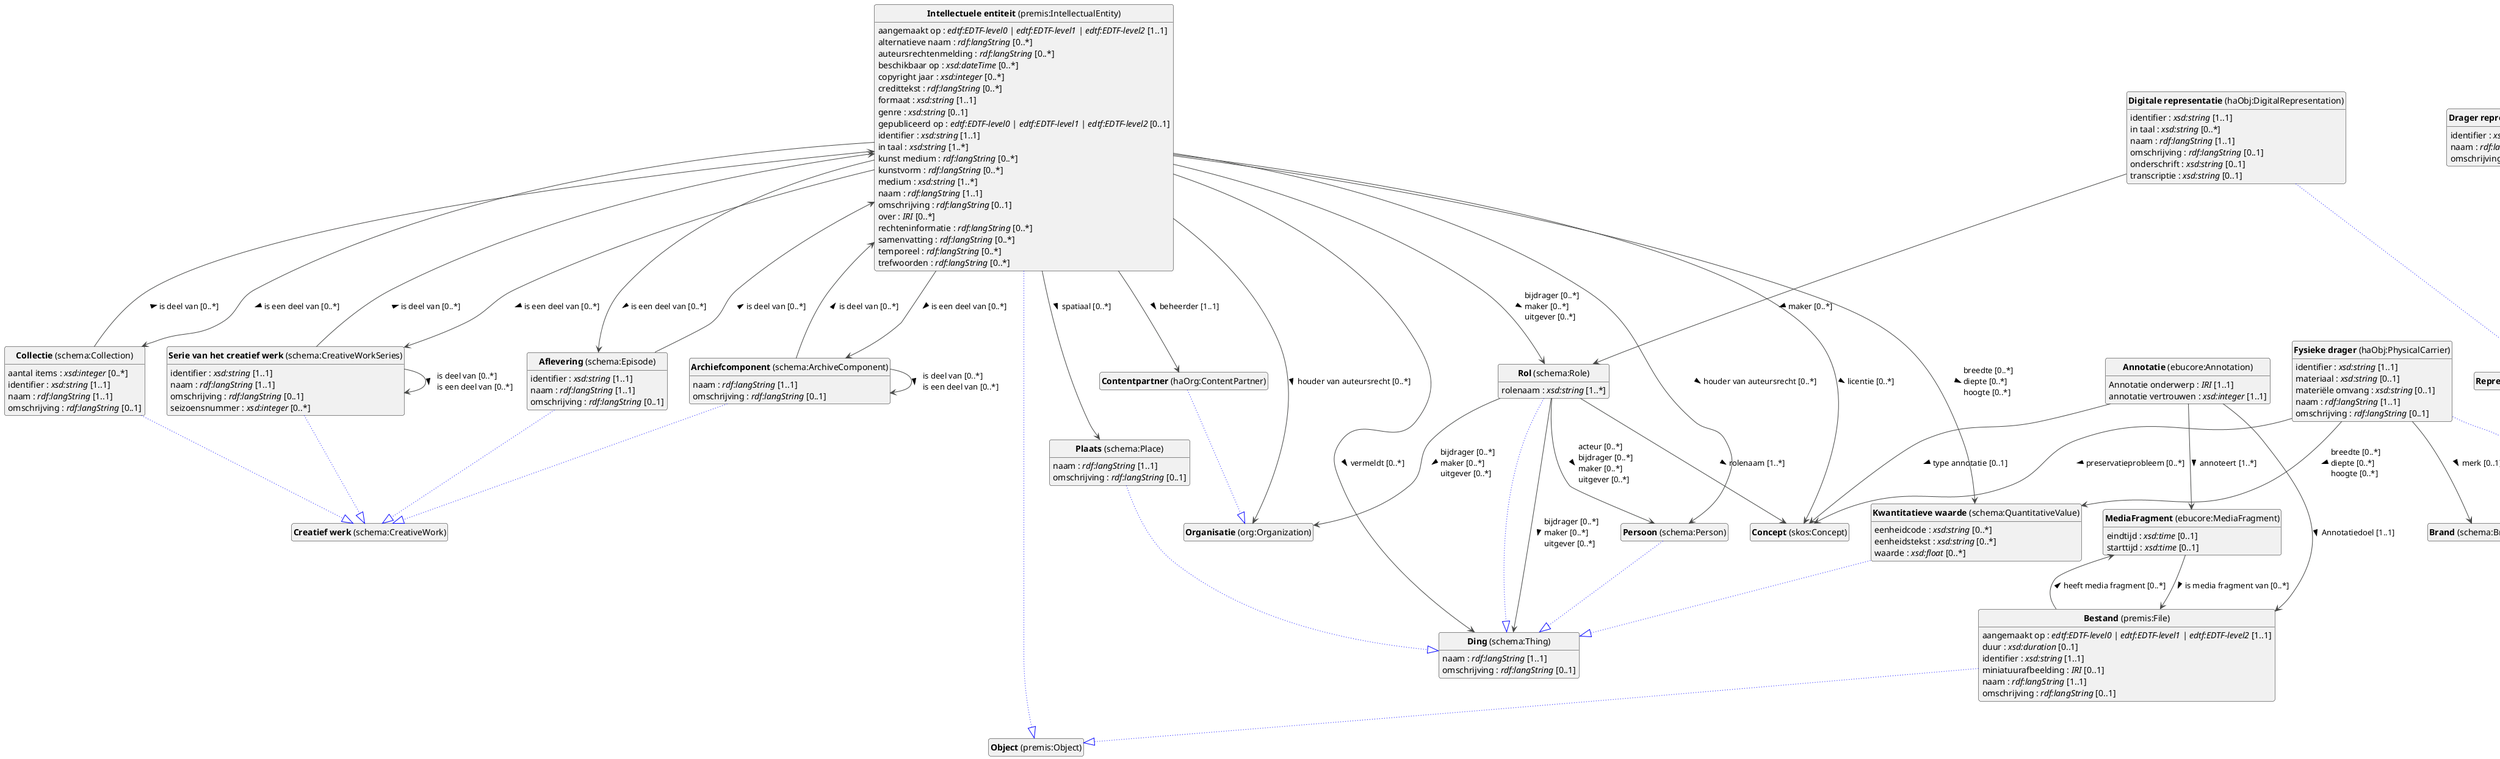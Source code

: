 @startuml
!theme vibrant
skinparam classFontSize 14
!define LIGHTORANGE
skinparam componentStyle uml2
skinparam wrapMessageWidth 1000
skinparam wrapWidth 1000
' skinparam ArrowColor #Maroon
' Remove shadows
skinparam shadowing false
'skinparam linetype polyline
skinparam ArrowMessageAlignment left
top to bottom direction


class "<b>MediaFragment</b> (ebucore:MediaFragment)" as ebucore_MediaFragment [[#ebucore%3AMediaFragment]]
class "<b>Brand</b> (schema:Brand)" as schema_Brand [[../../events/nl#schema%3ABrand]]
class "<b>ClosedCaptioning</b> (ebucore:ClosedCaptioning)" as ebucore_ClosedCaptioning [[#ebucore%3AClosedCaptioning]]
class "<b>Aflevering</b> (schema:Episode)" as schema_Episode [[#schema%3AEpisode]]
class "<b>Creatief werk</b> (schema:CreativeWork)" as schema_CreativeWork [[#schema%3ACreativeWork]]
class "<b>Annotatie</b> (ebucore:Annotation)" as ebucore_Annotation [[#ebucore%3AAnnotation]]
class "<b>Archiefcomponent</b> (schema:ArchiveComponent)" as schema_ArchiveComponent [[#schema%3AArchiveComponent]]
class "<b>Creatief werk</b> (schema:CreativeWork)" as schema_CreativeWork [[#schema%3ACreativeWork]]
class "<b>Bestand</b> (premis:File)" as premis_File [[#premis%3AFile]]
class "<b>Object</b> (premis:Object)" as premis_Object [[#premis%3AObject]]
class "<b>Collectie</b> (schema:Collection)" as schema_Collection [[#schema%3ACollection]]
class "<b>Creatief werk</b> (schema:CreativeWork)" as schema_CreativeWork [[#schema%3ACreativeWork]]
class "<b>Concept</b> (skos:Concept)" as skos_Concept [[../../terms/nl#skos%3AConcept]]
class "<b>Contentpartner</b> (haOrg:ContentPartner)" as haOrg_ContentPartner [[../../organizations/nl#haOrg%3AContentPartner]]
class "<b>Organisatie</b> (org:Organization)" as org_Organization [[#org%3AOrganization]]
class "<b>Digitale representatie</b> (haObj:DigitalRepresentation)" as haObj_DigitalRepresentation [[#haObj%3ADigitalRepresentation]]
class "<b>Representatie</b> (premis:Representation)" as premis_Representation [[#premis%3ARepresentation]]
class "<b>Ding</b> (schema:Thing)" as schema_Thing [[#schema%3AThing]]
class "<b>Drager representatie</b> (haObj:CarrierRepresentation)" as haObj_CarrierRepresentation [[#haObj%3ACarrierRepresentation]]
class "<b>Representatie</b> (premis:Representation)" as premis_Representation [[#premis%3ARepresentation]]
class "<b>Fysieke drager</b> (haObj:PhysicalCarrier)" as haObj_PhysicalCarrier [[#haObj%3APhysicalCarrier]]
class "<b>Opslagplaats</b> (premis:StorageLocation)" as premis_StorageLocation [[#premis%3AStorageLocation]]
class "<b>Intellectuele entiteit</b> (premis:IntellectualEntity)" as premis_IntellectualEntity [[#premis%3AIntellectualEntity]]
class "<b>Object</b> (premis:Object)" as premis_Object [[#premis%3AObject]]
class "<b>Kwantitatieve waarde</b> (schema:QuantitativeValue)" as schema_QuantitativeValue [[#schema%3AQuantitativeValue]]
class "<b>Ding</b> (schema:Thing)" as schema_Thing [[#schema%3AThing]]
class "<b>Organisatie</b> (org:Organization)" as org_Organization [[../../organizations/nl#org%3AOrganization]]
class "<b>Persoon</b> (schema:Person)" as schema_Person [[../../organizations/nl#schema%3APerson]]
class "<b>Ding</b> (schema:Thing)" as schema_Thing [[#schema%3AThing]]
class "<b>Plaats</b> (schema:Place)" as schema_Place [[#schema%3APlace]]
class "<b>Ding</b> (schema:Thing)" as schema_Thing [[#schema%3AThing]]
class "<b>Rol</b> (schema:Role)" as schema_Role [[#schema%3ARole]]
class "<b>Ding</b> (schema:Thing)" as schema_Thing [[#schema%3AThing]]
class "<b>Serie van het creatief werk</b> (schema:CreativeWorkSeries)" as schema_CreativeWorkSeries [[#schema%3ACreativeWorkSeries]]
class "<b>Creatief werk</b> (schema:CreativeWork)" as schema_CreativeWork [[#schema%3ACreativeWork]]


ebucore_MediaFragment : eindtijd : <i>xsd:time</i> [0..1]
ebucore_MediaFragment : starttijd : <i>xsd:time</i> [0..1]
ebucore_MediaFragment --> premis_File :is media fragment van [0..*]  > 






schema_Episode --|> schema_CreativeWork #blue;line.dotted;text:blue

schema_Episode : identifier : <i>xsd:string</i> [1..1]
schema_Episode : naam : <i>rdf:langString</i> [1..1]
schema_Episode : omschrijving : <i>rdf:langString</i> [0..1]
schema_Episode --> premis_IntellectualEntity :is deel van [0..*]  > 




ebucore_Annotation : Annotatie onderwerp : <i>IRI</i> [1..1]
ebucore_Annotation : annotatie vertrouwen : <i>xsd:integer</i> [1..1]

ebucore_Annotation --> ebucore_MediaFragment :annoteert [1..*]  > 
ebucore_Annotation --> premis_File :Annotatiedoel [1..1]  > 
ebucore_Annotation --> skos_Concept :type annotatie [0..1]  > 


schema_ArchiveComponent --|> schema_CreativeWork #blue;line.dotted;text:blue

schema_ArchiveComponent : naam : <i>rdf:langString</i> [1..1]
schema_ArchiveComponent : omschrijving : <i>rdf:langString</i> [0..1]
schema_ArchiveComponent --> premis_IntellectualEntity :is deel van [0..*]  > 

schema_ArchiveComponent --> schema_ArchiveComponent :is deel van [0..*]  \lis een deel van [0..*]  > 

premis_File --|> premis_Object #blue;line.dotted;text:blue

premis_File : aangemaakt op : <i>edtf:EDTF-level0 | edtf:EDTF-level1 | edtf:EDTF-level2</i> [1..1]
premis_File : duur : <i>xsd:duration</i> [0..1]
premis_File : identifier : <i>xsd:string</i> [1..1]
premis_File : miniatuurafbeelding : <i>IRI</i> [0..1]
premis_File : naam : <i>rdf:langString</i> [1..1]
premis_File : omschrijving : <i>rdf:langString</i> [0..1]

premis_File --> ebucore_MediaFragment :heeft media fragment [0..*]  > 







schema_Collection --|> schema_CreativeWork #blue;line.dotted;text:blue

schema_Collection : aantal items : <i>xsd:integer</i> [0..*]
schema_Collection : identifier : <i>xsd:string</i> [1..1]
schema_Collection : naam : <i>rdf:langString</i> [1..1]
schema_Collection : omschrijving : <i>rdf:langString</i> [0..1]
schema_Collection --> premis_IntellectualEntity :is deel van [0..*]  > 






haOrg_ContentPartner --|> org_Organization #blue;line.dotted;text:blue


haObj_DigitalRepresentation --|> premis_Representation #blue;line.dotted;text:blue

haObj_DigitalRepresentation : identifier : <i>xsd:string</i> [1..1]
haObj_DigitalRepresentation : in taal : <i>xsd:string</i> [0..*]
haObj_DigitalRepresentation : naam : <i>rdf:langString</i> [1..1]
haObj_DigitalRepresentation : omschrijving : <i>rdf:langString</i> [0..1]
haObj_DigitalRepresentation : onderschrift : <i>xsd:string</i> [0..1]
haObj_DigitalRepresentation : transcriptie : <i>xsd:string</i> [0..1]

haObj_DigitalRepresentation --> schema_Role :maker [0..*]  > 



schema_Thing : naam : <i>rdf:langString</i> [1..1]
schema_Thing : omschrijving : <i>rdf:langString</i> [0..1]


haObj_CarrierRepresentation --|> premis_Representation #blue;line.dotted;text:blue

haObj_CarrierRepresentation : identifier : <i>xsd:string</i> [1..1]
haObj_CarrierRepresentation : naam : <i>rdf:langString</i> [1..1]
haObj_CarrierRepresentation : omschrijving : <i>rdf:langString</i> [0..1]



haObj_PhysicalCarrier --|> premis_StorageLocation #blue;line.dotted;text:blue

haObj_PhysicalCarrier : identifier : <i>xsd:string</i> [1..1]
haObj_PhysicalCarrier : materiaal : <i>xsd:string</i> [0..1]
haObj_PhysicalCarrier : materiële omvang : <i>xsd:string</i> [0..1]
haObj_PhysicalCarrier : naam : <i>rdf:langString</i> [1..1]
haObj_PhysicalCarrier : omschrijving : <i>rdf:langString</i> [0..1]

haObj_PhysicalCarrier --> schema_Brand :merk [0..1]  > 
haObj_PhysicalCarrier --> schema_QuantitativeValue :breedte [0..*]  \ldiepte [0..*]  \lhoogte [0..*]  > 
haObj_PhysicalCarrier --> skos_Concept :preservatieprobleem [0..*]  > 


premis_IntellectualEntity --|> premis_Object #blue;line.dotted;text:blue

premis_IntellectualEntity : aangemaakt op : <i>edtf:EDTF-level0 | edtf:EDTF-level1 | edtf:EDTF-level2</i> [1..1]
premis_IntellectualEntity : alternatieve naam : <i>rdf:langString</i> [0..*]
premis_IntellectualEntity : auteursrechtenmelding : <i>rdf:langString</i> [0..*]
premis_IntellectualEntity : beschikbaar op : <i>xsd:dateTime</i> [0..*]
premis_IntellectualEntity : copyright jaar : <i>xsd:integer</i> [0..*]
premis_IntellectualEntity : credittekst : <i>rdf:langString</i> [0..*]
premis_IntellectualEntity : formaat : <i>xsd:string</i> [1..1]
premis_IntellectualEntity : genre : <i>xsd:string</i> [0..1]
premis_IntellectualEntity : gepubliceerd op : <i>edtf:EDTF-level0 | edtf:EDTF-level1 | edtf:EDTF-level2</i> [0..1]
premis_IntellectualEntity : identifier : <i>xsd:string</i> [1..1]
premis_IntellectualEntity : in taal : <i>xsd:string</i> [1..*]
premis_IntellectualEntity : kunst medium : <i>rdf:langString</i> [0..*]
premis_IntellectualEntity : kunstvorm : <i>rdf:langString</i> [0..*]
premis_IntellectualEntity : medium : <i>xsd:string</i> [1..*]
premis_IntellectualEntity : naam : <i>rdf:langString</i> [1..1]
premis_IntellectualEntity : omschrijving : <i>rdf:langString</i> [0..1]
premis_IntellectualEntity : over : <i>IRI</i> [0..*]
premis_IntellectualEntity : rechteninformatie : <i>rdf:langString</i> [0..*]
premis_IntellectualEntity : samenvatting : <i>rdf:langString</i> [0..*]
premis_IntellectualEntity : temporeel : <i>rdf:langString</i> [0..*]
premis_IntellectualEntity : trefwoorden : <i>rdf:langString</i> [0..*]




premis_IntellectualEntity --> haOrg_ContentPartner :beheerder [1..1]  > 
premis_IntellectualEntity --> org_Organization :houder van auteursrecht [0..*]  > 

premis_IntellectualEntity --> schema_ArchiveComponent :is een deel van [0..*]  > 
premis_IntellectualEntity --> schema_Collection :is een deel van [0..*]  > 
premis_IntellectualEntity --> schema_CreativeWorkSeries :is een deel van [0..*]  > 
premis_IntellectualEntity --> schema_Episode :is een deel van [0..*]  > 
premis_IntellectualEntity --> schema_Person :houder van auteursrecht [0..*]  > 
premis_IntellectualEntity --> schema_Place :spatiaal [0..*]  > 
premis_IntellectualEntity --> schema_QuantitativeValue :breedte [0..*]  \ldiepte [0..*]  \lhoogte [0..*]  > 
premis_IntellectualEntity --> schema_Role :bijdrager [0..*]  \lmaker [0..*]  \luitgever [0..*]  > 
premis_IntellectualEntity --> schema_Thing :vermeldt [0..*]  > 
premis_IntellectualEntity --> skos_Concept :licentie [0..*]  > 




schema_QuantitativeValue --|> schema_Thing #blue;line.dotted;text:blue

schema_QuantitativeValue : eenheidcode : <i>xsd:string</i> [0..*]
schema_QuantitativeValue : eenheidstekst : <i>xsd:string</i> [0..*]
schema_QuantitativeValue : waarde : <i>xsd:float</i> [0..*]





schema_Person --|> schema_Thing #blue;line.dotted;text:blue


schema_Place --|> schema_Thing #blue;line.dotted;text:blue

schema_Place : naam : <i>rdf:langString</i> [1..1]
schema_Place : omschrijving : <i>rdf:langString</i> [0..1]


schema_Role --|> schema_Thing #blue;line.dotted;text:blue

schema_Role : rolenaam : <i>xsd:string</i> [1..*]
schema_Role --> org_Organization :bijdrager [0..*]  \lmaker [0..*]  \luitgever [0..*]  > 
schema_Role --> schema_Person :acteur [0..*]  \lbijdrager [0..*]  \lmaker [0..*]  \luitgever [0..*]  > 
schema_Role --> schema_Thing :bijdrager [0..*]  \lmaker [0..*]  \luitgever [0..*]  > 
schema_Role --> skos_Concept :rolenaam [1..*]  > 


schema_CreativeWorkSeries --|> schema_CreativeWork #blue;line.dotted;text:blue

schema_CreativeWorkSeries : identifier : <i>xsd:string</i> [1..1]
schema_CreativeWorkSeries : naam : <i>rdf:langString</i> [1..1]
schema_CreativeWorkSeries : omschrijving : <i>rdf:langString</i> [0..1]
schema_CreativeWorkSeries : seizoensnummer : <i>xsd:integer</i> [0..*]
schema_CreativeWorkSeries --> premis_IntellectualEntity :is deel van [0..*]  > 

schema_CreativeWorkSeries --> schema_CreativeWorkSeries :is deel van [0..*]  \lis een deel van [0..*]  > 




hide circle
hide methods
hide empty members
@enduml


